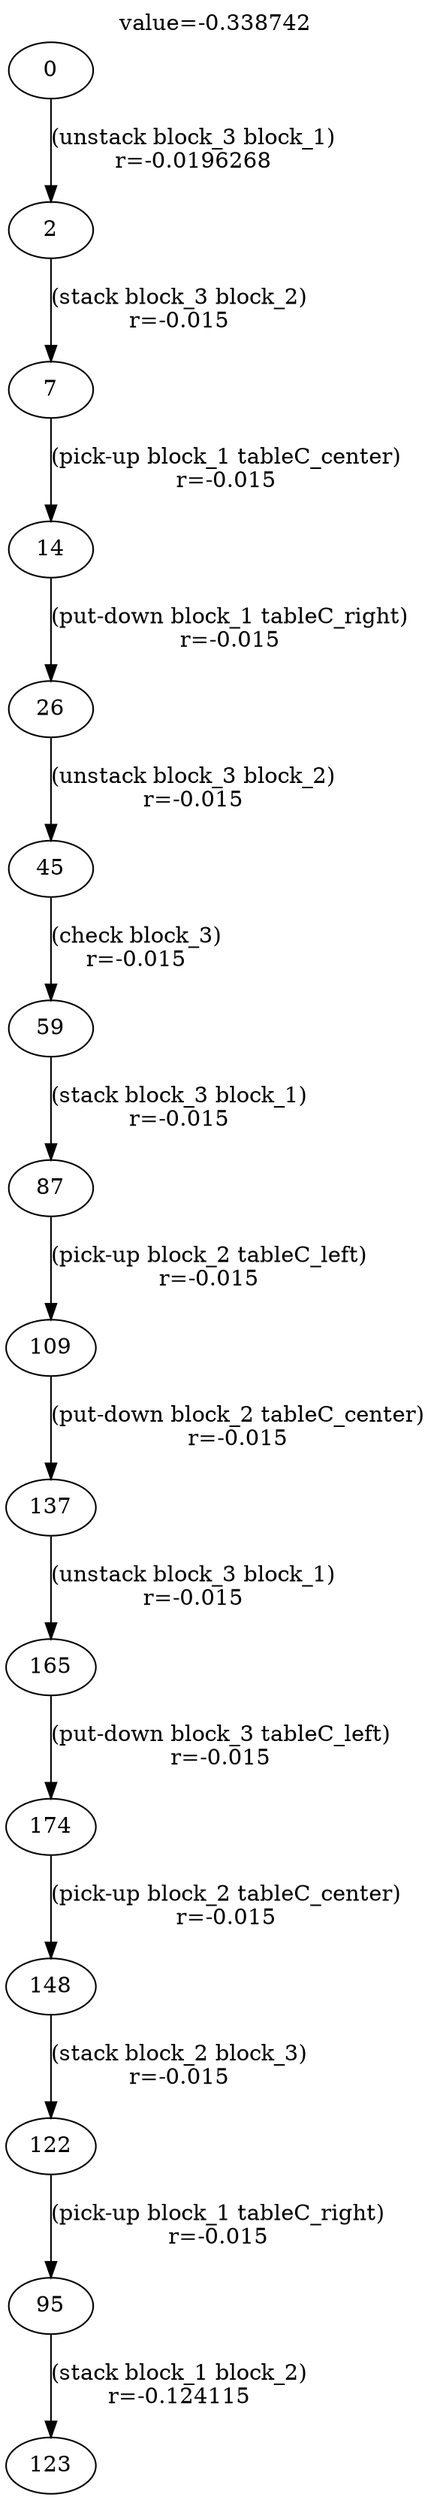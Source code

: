 digraph g{
label="value=-0.338742"
labelloc=top
0->2 [ label="(unstack block_3 block_1)
r=-0.0196268" ];
2->7 [ label="(stack block_3 block_2)
r=-0.015" ];
7->14 [ label="(pick-up block_1 tableC_center)
r=-0.015" ];
14->26 [ label="(put-down block_1 tableC_right)
r=-0.015" ];
26->45 [ label="(unstack block_3 block_2)
r=-0.015" ];
45->59 [ label="(check block_3)
r=-0.015" ];
59->87 [ label="(stack block_3 block_1)
r=-0.015" ];
87->109 [ label="(pick-up block_2 tableC_left)
r=-0.015" ];
109->137 [ label="(put-down block_2 tableC_center)
r=-0.015" ];
137->165 [ label="(unstack block_3 block_1)
r=-0.015" ];
165->174 [ label="(put-down block_3 tableC_left)
r=-0.015" ];
174->148 [ label="(pick-up block_2 tableC_center)
r=-0.015" ];
148->122 [ label="(stack block_2 block_3)
r=-0.015" ];
122->95 [ label="(pick-up block_1 tableC_right)
r=-0.015" ];
95->123 [ label="(stack block_1 block_2)
r=-0.124115" ];
}
